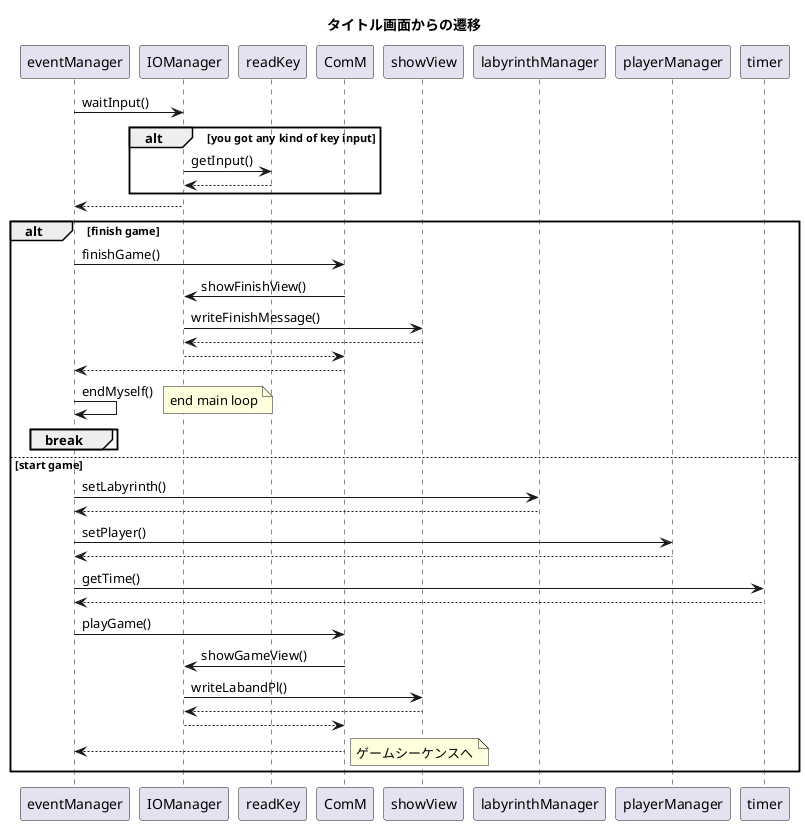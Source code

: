 @startuml

title タイトル画面からの遷移

eventManager -> IOManager : waitInput()
    alt you got any kind of key input
        IOManager -> readKey : getInput()
        readKey --> IOManager
    end
IOManager --> eventManager

alt finish game
    eventManager -> ComM : finishGame()
        ComM -> IOManager : showFinishView()
            IOManager -> showView : writeFinishMessage()
            showView --> IOManager
        IOManager --> ComM
    ComM --> eventManager
    eventManager -> eventManager : endMyself()
    break
        note right
            end main loop
        end note
    end

else start game
    eventManager -> labyrinthManager : setLabyrinth()
    labyrinthManager --> eventManager
    
    eventManager -> playerManager : setPlayer()
    playerManager -->eventManager

    eventManager -> timer : getTime()
    timer --> eventManager

    eventManager -> ComM : playGame()
        ComM -> IOManager : showGameView()
            IOManager -> showView : writeLabandPl()
            showView --> IOManager
        IOManager --> ComM
    ComM --> eventManager

    note right
        ゲームシーケンスへ
    end note

end


@enduml